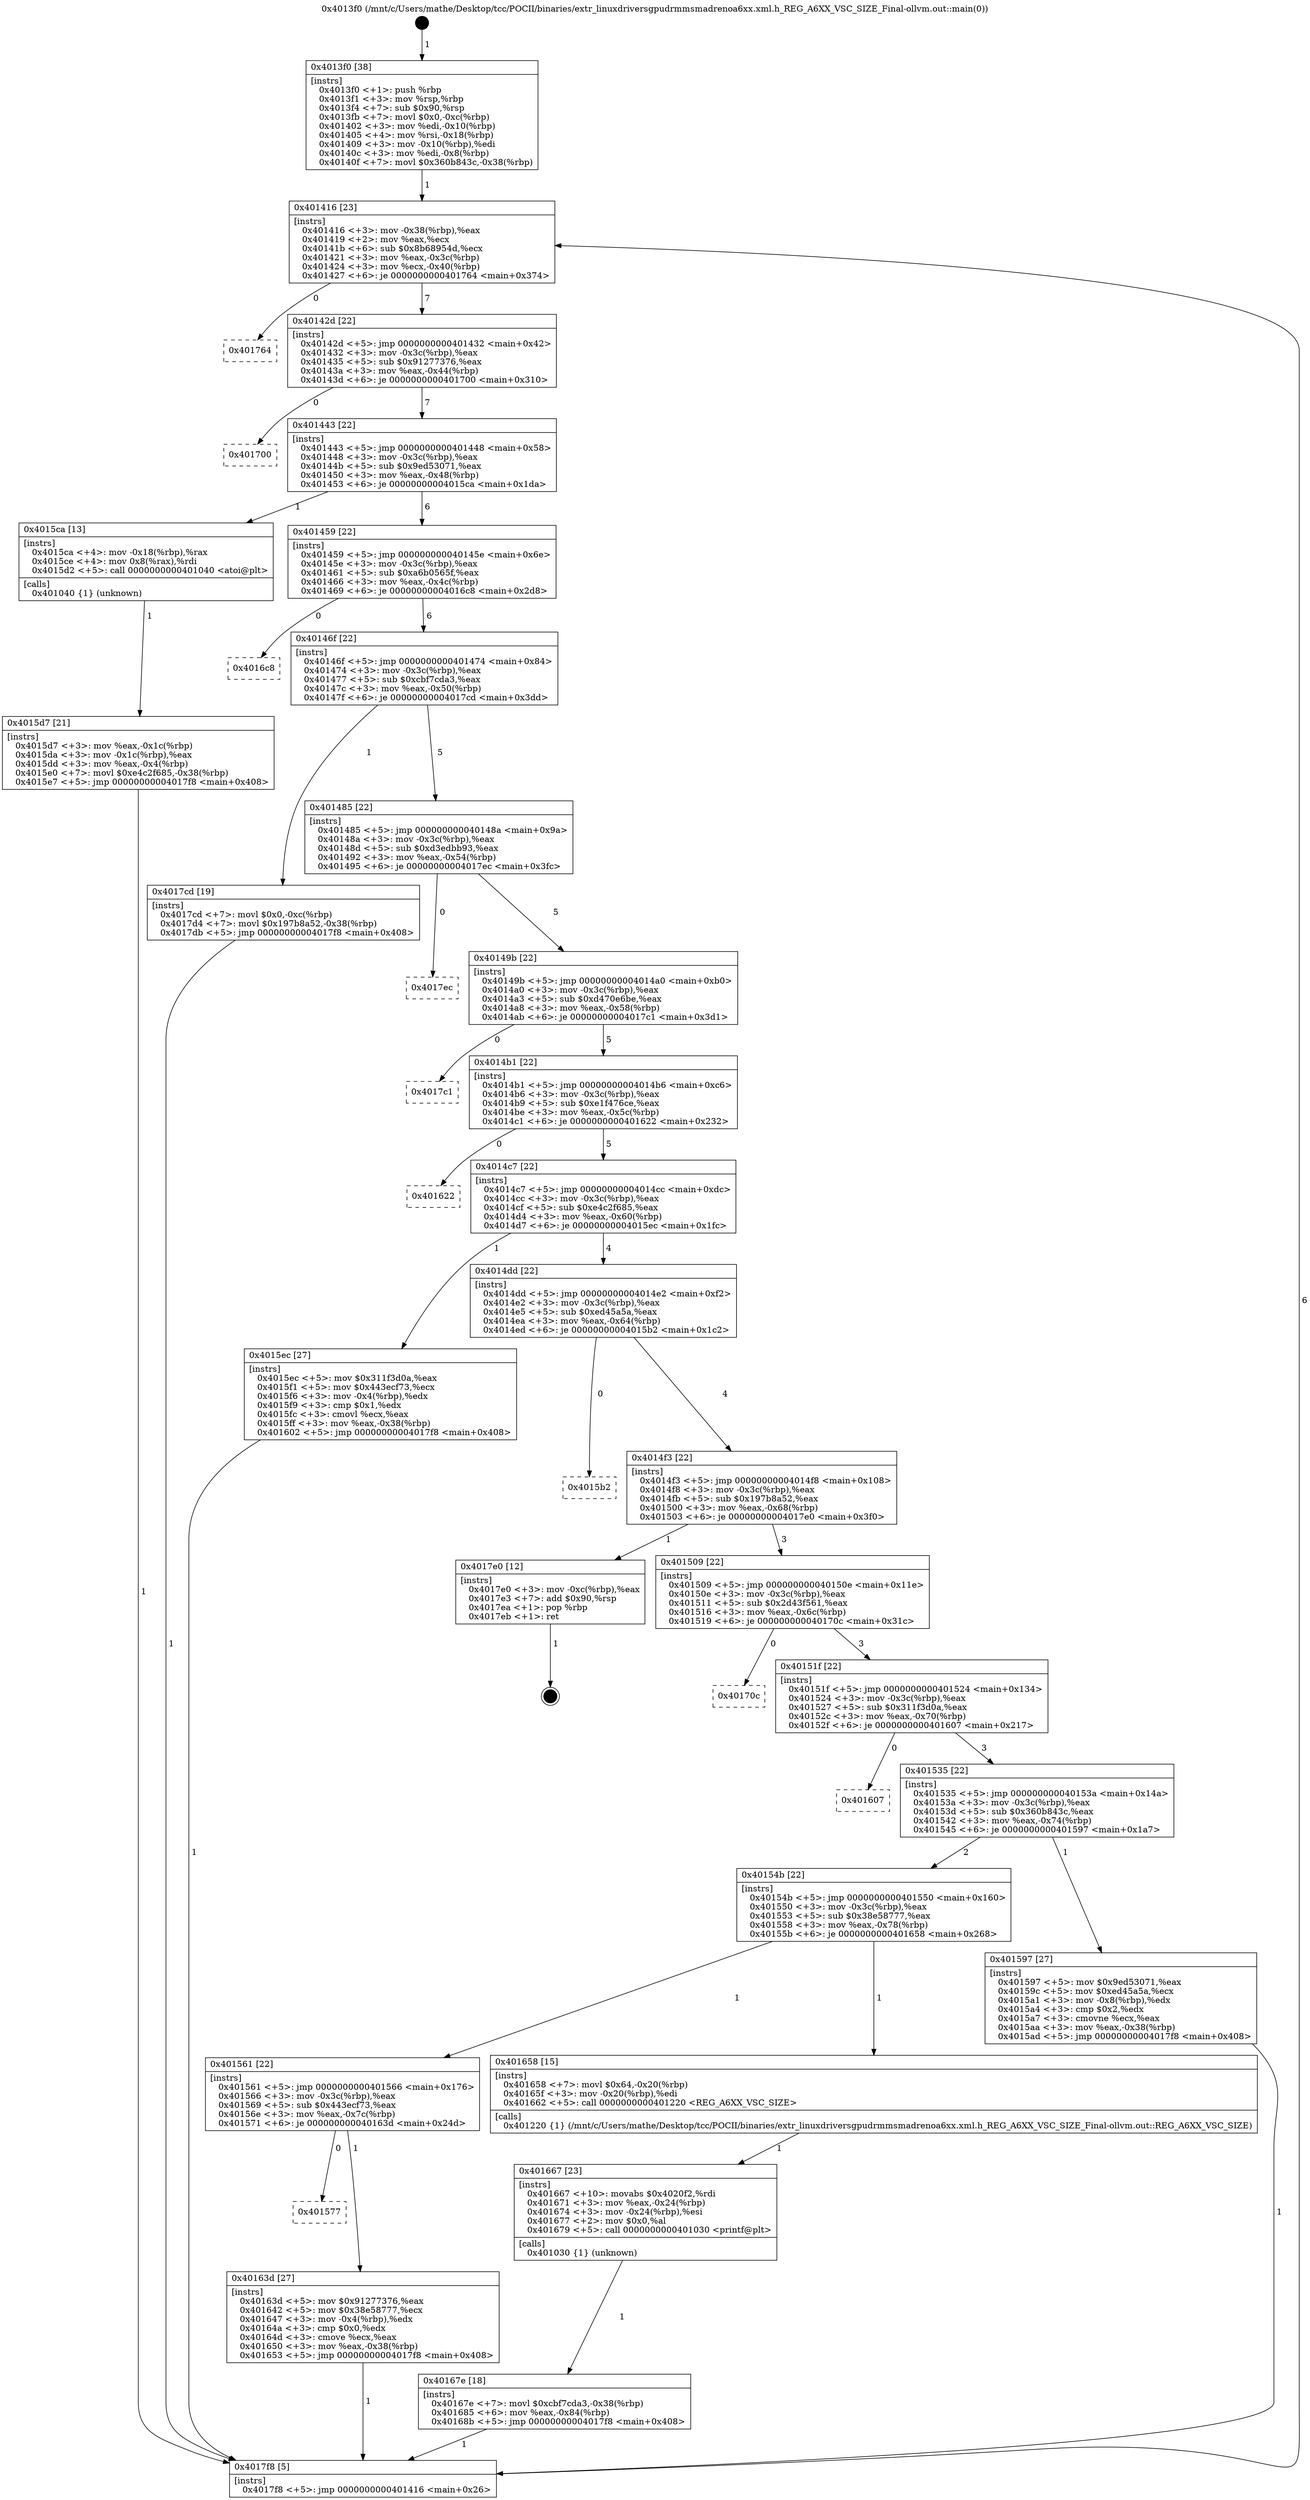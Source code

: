 digraph "0x4013f0" {
  label = "0x4013f0 (/mnt/c/Users/mathe/Desktop/tcc/POCII/binaries/extr_linuxdriversgpudrmmsmadrenoa6xx.xml.h_REG_A6XX_VSC_SIZE_Final-ollvm.out::main(0))"
  labelloc = "t"
  node[shape=record]

  Entry [label="",width=0.3,height=0.3,shape=circle,fillcolor=black,style=filled]
  "0x401416" [label="{
     0x401416 [23]\l
     | [instrs]\l
     &nbsp;&nbsp;0x401416 \<+3\>: mov -0x38(%rbp),%eax\l
     &nbsp;&nbsp;0x401419 \<+2\>: mov %eax,%ecx\l
     &nbsp;&nbsp;0x40141b \<+6\>: sub $0x8b68954d,%ecx\l
     &nbsp;&nbsp;0x401421 \<+3\>: mov %eax,-0x3c(%rbp)\l
     &nbsp;&nbsp;0x401424 \<+3\>: mov %ecx,-0x40(%rbp)\l
     &nbsp;&nbsp;0x401427 \<+6\>: je 0000000000401764 \<main+0x374\>\l
  }"]
  "0x401764" [label="{
     0x401764\l
  }", style=dashed]
  "0x40142d" [label="{
     0x40142d [22]\l
     | [instrs]\l
     &nbsp;&nbsp;0x40142d \<+5\>: jmp 0000000000401432 \<main+0x42\>\l
     &nbsp;&nbsp;0x401432 \<+3\>: mov -0x3c(%rbp),%eax\l
     &nbsp;&nbsp;0x401435 \<+5\>: sub $0x91277376,%eax\l
     &nbsp;&nbsp;0x40143a \<+3\>: mov %eax,-0x44(%rbp)\l
     &nbsp;&nbsp;0x40143d \<+6\>: je 0000000000401700 \<main+0x310\>\l
  }"]
  Exit [label="",width=0.3,height=0.3,shape=circle,fillcolor=black,style=filled,peripheries=2]
  "0x401700" [label="{
     0x401700\l
  }", style=dashed]
  "0x401443" [label="{
     0x401443 [22]\l
     | [instrs]\l
     &nbsp;&nbsp;0x401443 \<+5\>: jmp 0000000000401448 \<main+0x58\>\l
     &nbsp;&nbsp;0x401448 \<+3\>: mov -0x3c(%rbp),%eax\l
     &nbsp;&nbsp;0x40144b \<+5\>: sub $0x9ed53071,%eax\l
     &nbsp;&nbsp;0x401450 \<+3\>: mov %eax,-0x48(%rbp)\l
     &nbsp;&nbsp;0x401453 \<+6\>: je 00000000004015ca \<main+0x1da\>\l
  }"]
  "0x40167e" [label="{
     0x40167e [18]\l
     | [instrs]\l
     &nbsp;&nbsp;0x40167e \<+7\>: movl $0xcbf7cda3,-0x38(%rbp)\l
     &nbsp;&nbsp;0x401685 \<+6\>: mov %eax,-0x84(%rbp)\l
     &nbsp;&nbsp;0x40168b \<+5\>: jmp 00000000004017f8 \<main+0x408\>\l
  }"]
  "0x4015ca" [label="{
     0x4015ca [13]\l
     | [instrs]\l
     &nbsp;&nbsp;0x4015ca \<+4\>: mov -0x18(%rbp),%rax\l
     &nbsp;&nbsp;0x4015ce \<+4\>: mov 0x8(%rax),%rdi\l
     &nbsp;&nbsp;0x4015d2 \<+5\>: call 0000000000401040 \<atoi@plt\>\l
     | [calls]\l
     &nbsp;&nbsp;0x401040 \{1\} (unknown)\l
  }"]
  "0x401459" [label="{
     0x401459 [22]\l
     | [instrs]\l
     &nbsp;&nbsp;0x401459 \<+5\>: jmp 000000000040145e \<main+0x6e\>\l
     &nbsp;&nbsp;0x40145e \<+3\>: mov -0x3c(%rbp),%eax\l
     &nbsp;&nbsp;0x401461 \<+5\>: sub $0xa6b0565f,%eax\l
     &nbsp;&nbsp;0x401466 \<+3\>: mov %eax,-0x4c(%rbp)\l
     &nbsp;&nbsp;0x401469 \<+6\>: je 00000000004016c8 \<main+0x2d8\>\l
  }"]
  "0x401667" [label="{
     0x401667 [23]\l
     | [instrs]\l
     &nbsp;&nbsp;0x401667 \<+10\>: movabs $0x4020f2,%rdi\l
     &nbsp;&nbsp;0x401671 \<+3\>: mov %eax,-0x24(%rbp)\l
     &nbsp;&nbsp;0x401674 \<+3\>: mov -0x24(%rbp),%esi\l
     &nbsp;&nbsp;0x401677 \<+2\>: mov $0x0,%al\l
     &nbsp;&nbsp;0x401679 \<+5\>: call 0000000000401030 \<printf@plt\>\l
     | [calls]\l
     &nbsp;&nbsp;0x401030 \{1\} (unknown)\l
  }"]
  "0x4016c8" [label="{
     0x4016c8\l
  }", style=dashed]
  "0x40146f" [label="{
     0x40146f [22]\l
     | [instrs]\l
     &nbsp;&nbsp;0x40146f \<+5\>: jmp 0000000000401474 \<main+0x84\>\l
     &nbsp;&nbsp;0x401474 \<+3\>: mov -0x3c(%rbp),%eax\l
     &nbsp;&nbsp;0x401477 \<+5\>: sub $0xcbf7cda3,%eax\l
     &nbsp;&nbsp;0x40147c \<+3\>: mov %eax,-0x50(%rbp)\l
     &nbsp;&nbsp;0x40147f \<+6\>: je 00000000004017cd \<main+0x3dd\>\l
  }"]
  "0x401577" [label="{
     0x401577\l
  }", style=dashed]
  "0x4017cd" [label="{
     0x4017cd [19]\l
     | [instrs]\l
     &nbsp;&nbsp;0x4017cd \<+7\>: movl $0x0,-0xc(%rbp)\l
     &nbsp;&nbsp;0x4017d4 \<+7\>: movl $0x197b8a52,-0x38(%rbp)\l
     &nbsp;&nbsp;0x4017db \<+5\>: jmp 00000000004017f8 \<main+0x408\>\l
  }"]
  "0x401485" [label="{
     0x401485 [22]\l
     | [instrs]\l
     &nbsp;&nbsp;0x401485 \<+5\>: jmp 000000000040148a \<main+0x9a\>\l
     &nbsp;&nbsp;0x40148a \<+3\>: mov -0x3c(%rbp),%eax\l
     &nbsp;&nbsp;0x40148d \<+5\>: sub $0xd3edbb93,%eax\l
     &nbsp;&nbsp;0x401492 \<+3\>: mov %eax,-0x54(%rbp)\l
     &nbsp;&nbsp;0x401495 \<+6\>: je 00000000004017ec \<main+0x3fc\>\l
  }"]
  "0x40163d" [label="{
     0x40163d [27]\l
     | [instrs]\l
     &nbsp;&nbsp;0x40163d \<+5\>: mov $0x91277376,%eax\l
     &nbsp;&nbsp;0x401642 \<+5\>: mov $0x38e58777,%ecx\l
     &nbsp;&nbsp;0x401647 \<+3\>: mov -0x4(%rbp),%edx\l
     &nbsp;&nbsp;0x40164a \<+3\>: cmp $0x0,%edx\l
     &nbsp;&nbsp;0x40164d \<+3\>: cmove %ecx,%eax\l
     &nbsp;&nbsp;0x401650 \<+3\>: mov %eax,-0x38(%rbp)\l
     &nbsp;&nbsp;0x401653 \<+5\>: jmp 00000000004017f8 \<main+0x408\>\l
  }"]
  "0x4017ec" [label="{
     0x4017ec\l
  }", style=dashed]
  "0x40149b" [label="{
     0x40149b [22]\l
     | [instrs]\l
     &nbsp;&nbsp;0x40149b \<+5\>: jmp 00000000004014a0 \<main+0xb0\>\l
     &nbsp;&nbsp;0x4014a0 \<+3\>: mov -0x3c(%rbp),%eax\l
     &nbsp;&nbsp;0x4014a3 \<+5\>: sub $0xd470e6be,%eax\l
     &nbsp;&nbsp;0x4014a8 \<+3\>: mov %eax,-0x58(%rbp)\l
     &nbsp;&nbsp;0x4014ab \<+6\>: je 00000000004017c1 \<main+0x3d1\>\l
  }"]
  "0x401561" [label="{
     0x401561 [22]\l
     | [instrs]\l
     &nbsp;&nbsp;0x401561 \<+5\>: jmp 0000000000401566 \<main+0x176\>\l
     &nbsp;&nbsp;0x401566 \<+3\>: mov -0x3c(%rbp),%eax\l
     &nbsp;&nbsp;0x401569 \<+5\>: sub $0x443ecf73,%eax\l
     &nbsp;&nbsp;0x40156e \<+3\>: mov %eax,-0x7c(%rbp)\l
     &nbsp;&nbsp;0x401571 \<+6\>: je 000000000040163d \<main+0x24d\>\l
  }"]
  "0x4017c1" [label="{
     0x4017c1\l
  }", style=dashed]
  "0x4014b1" [label="{
     0x4014b1 [22]\l
     | [instrs]\l
     &nbsp;&nbsp;0x4014b1 \<+5\>: jmp 00000000004014b6 \<main+0xc6\>\l
     &nbsp;&nbsp;0x4014b6 \<+3\>: mov -0x3c(%rbp),%eax\l
     &nbsp;&nbsp;0x4014b9 \<+5\>: sub $0xe1f476ce,%eax\l
     &nbsp;&nbsp;0x4014be \<+3\>: mov %eax,-0x5c(%rbp)\l
     &nbsp;&nbsp;0x4014c1 \<+6\>: je 0000000000401622 \<main+0x232\>\l
  }"]
  "0x401658" [label="{
     0x401658 [15]\l
     | [instrs]\l
     &nbsp;&nbsp;0x401658 \<+7\>: movl $0x64,-0x20(%rbp)\l
     &nbsp;&nbsp;0x40165f \<+3\>: mov -0x20(%rbp),%edi\l
     &nbsp;&nbsp;0x401662 \<+5\>: call 0000000000401220 \<REG_A6XX_VSC_SIZE\>\l
     | [calls]\l
     &nbsp;&nbsp;0x401220 \{1\} (/mnt/c/Users/mathe/Desktop/tcc/POCII/binaries/extr_linuxdriversgpudrmmsmadrenoa6xx.xml.h_REG_A6XX_VSC_SIZE_Final-ollvm.out::REG_A6XX_VSC_SIZE)\l
  }"]
  "0x401622" [label="{
     0x401622\l
  }", style=dashed]
  "0x4014c7" [label="{
     0x4014c7 [22]\l
     | [instrs]\l
     &nbsp;&nbsp;0x4014c7 \<+5\>: jmp 00000000004014cc \<main+0xdc\>\l
     &nbsp;&nbsp;0x4014cc \<+3\>: mov -0x3c(%rbp),%eax\l
     &nbsp;&nbsp;0x4014cf \<+5\>: sub $0xe4c2f685,%eax\l
     &nbsp;&nbsp;0x4014d4 \<+3\>: mov %eax,-0x60(%rbp)\l
     &nbsp;&nbsp;0x4014d7 \<+6\>: je 00000000004015ec \<main+0x1fc\>\l
  }"]
  "0x4015d7" [label="{
     0x4015d7 [21]\l
     | [instrs]\l
     &nbsp;&nbsp;0x4015d7 \<+3\>: mov %eax,-0x1c(%rbp)\l
     &nbsp;&nbsp;0x4015da \<+3\>: mov -0x1c(%rbp),%eax\l
     &nbsp;&nbsp;0x4015dd \<+3\>: mov %eax,-0x4(%rbp)\l
     &nbsp;&nbsp;0x4015e0 \<+7\>: movl $0xe4c2f685,-0x38(%rbp)\l
     &nbsp;&nbsp;0x4015e7 \<+5\>: jmp 00000000004017f8 \<main+0x408\>\l
  }"]
  "0x4015ec" [label="{
     0x4015ec [27]\l
     | [instrs]\l
     &nbsp;&nbsp;0x4015ec \<+5\>: mov $0x311f3d0a,%eax\l
     &nbsp;&nbsp;0x4015f1 \<+5\>: mov $0x443ecf73,%ecx\l
     &nbsp;&nbsp;0x4015f6 \<+3\>: mov -0x4(%rbp),%edx\l
     &nbsp;&nbsp;0x4015f9 \<+3\>: cmp $0x1,%edx\l
     &nbsp;&nbsp;0x4015fc \<+3\>: cmovl %ecx,%eax\l
     &nbsp;&nbsp;0x4015ff \<+3\>: mov %eax,-0x38(%rbp)\l
     &nbsp;&nbsp;0x401602 \<+5\>: jmp 00000000004017f8 \<main+0x408\>\l
  }"]
  "0x4014dd" [label="{
     0x4014dd [22]\l
     | [instrs]\l
     &nbsp;&nbsp;0x4014dd \<+5\>: jmp 00000000004014e2 \<main+0xf2\>\l
     &nbsp;&nbsp;0x4014e2 \<+3\>: mov -0x3c(%rbp),%eax\l
     &nbsp;&nbsp;0x4014e5 \<+5\>: sub $0xed45a5a,%eax\l
     &nbsp;&nbsp;0x4014ea \<+3\>: mov %eax,-0x64(%rbp)\l
     &nbsp;&nbsp;0x4014ed \<+6\>: je 00000000004015b2 \<main+0x1c2\>\l
  }"]
  "0x4013f0" [label="{
     0x4013f0 [38]\l
     | [instrs]\l
     &nbsp;&nbsp;0x4013f0 \<+1\>: push %rbp\l
     &nbsp;&nbsp;0x4013f1 \<+3\>: mov %rsp,%rbp\l
     &nbsp;&nbsp;0x4013f4 \<+7\>: sub $0x90,%rsp\l
     &nbsp;&nbsp;0x4013fb \<+7\>: movl $0x0,-0xc(%rbp)\l
     &nbsp;&nbsp;0x401402 \<+3\>: mov %edi,-0x10(%rbp)\l
     &nbsp;&nbsp;0x401405 \<+4\>: mov %rsi,-0x18(%rbp)\l
     &nbsp;&nbsp;0x401409 \<+3\>: mov -0x10(%rbp),%edi\l
     &nbsp;&nbsp;0x40140c \<+3\>: mov %edi,-0x8(%rbp)\l
     &nbsp;&nbsp;0x40140f \<+7\>: movl $0x360b843c,-0x38(%rbp)\l
  }"]
  "0x4015b2" [label="{
     0x4015b2\l
  }", style=dashed]
  "0x4014f3" [label="{
     0x4014f3 [22]\l
     | [instrs]\l
     &nbsp;&nbsp;0x4014f3 \<+5\>: jmp 00000000004014f8 \<main+0x108\>\l
     &nbsp;&nbsp;0x4014f8 \<+3\>: mov -0x3c(%rbp),%eax\l
     &nbsp;&nbsp;0x4014fb \<+5\>: sub $0x197b8a52,%eax\l
     &nbsp;&nbsp;0x401500 \<+3\>: mov %eax,-0x68(%rbp)\l
     &nbsp;&nbsp;0x401503 \<+6\>: je 00000000004017e0 \<main+0x3f0\>\l
  }"]
  "0x4017f8" [label="{
     0x4017f8 [5]\l
     | [instrs]\l
     &nbsp;&nbsp;0x4017f8 \<+5\>: jmp 0000000000401416 \<main+0x26\>\l
  }"]
  "0x4017e0" [label="{
     0x4017e0 [12]\l
     | [instrs]\l
     &nbsp;&nbsp;0x4017e0 \<+3\>: mov -0xc(%rbp),%eax\l
     &nbsp;&nbsp;0x4017e3 \<+7\>: add $0x90,%rsp\l
     &nbsp;&nbsp;0x4017ea \<+1\>: pop %rbp\l
     &nbsp;&nbsp;0x4017eb \<+1\>: ret\l
  }"]
  "0x401509" [label="{
     0x401509 [22]\l
     | [instrs]\l
     &nbsp;&nbsp;0x401509 \<+5\>: jmp 000000000040150e \<main+0x11e\>\l
     &nbsp;&nbsp;0x40150e \<+3\>: mov -0x3c(%rbp),%eax\l
     &nbsp;&nbsp;0x401511 \<+5\>: sub $0x2d43f561,%eax\l
     &nbsp;&nbsp;0x401516 \<+3\>: mov %eax,-0x6c(%rbp)\l
     &nbsp;&nbsp;0x401519 \<+6\>: je 000000000040170c \<main+0x31c\>\l
  }"]
  "0x40154b" [label="{
     0x40154b [22]\l
     | [instrs]\l
     &nbsp;&nbsp;0x40154b \<+5\>: jmp 0000000000401550 \<main+0x160\>\l
     &nbsp;&nbsp;0x401550 \<+3\>: mov -0x3c(%rbp),%eax\l
     &nbsp;&nbsp;0x401553 \<+5\>: sub $0x38e58777,%eax\l
     &nbsp;&nbsp;0x401558 \<+3\>: mov %eax,-0x78(%rbp)\l
     &nbsp;&nbsp;0x40155b \<+6\>: je 0000000000401658 \<main+0x268\>\l
  }"]
  "0x40170c" [label="{
     0x40170c\l
  }", style=dashed]
  "0x40151f" [label="{
     0x40151f [22]\l
     | [instrs]\l
     &nbsp;&nbsp;0x40151f \<+5\>: jmp 0000000000401524 \<main+0x134\>\l
     &nbsp;&nbsp;0x401524 \<+3\>: mov -0x3c(%rbp),%eax\l
     &nbsp;&nbsp;0x401527 \<+5\>: sub $0x311f3d0a,%eax\l
     &nbsp;&nbsp;0x40152c \<+3\>: mov %eax,-0x70(%rbp)\l
     &nbsp;&nbsp;0x40152f \<+6\>: je 0000000000401607 \<main+0x217\>\l
  }"]
  "0x401597" [label="{
     0x401597 [27]\l
     | [instrs]\l
     &nbsp;&nbsp;0x401597 \<+5\>: mov $0x9ed53071,%eax\l
     &nbsp;&nbsp;0x40159c \<+5\>: mov $0xed45a5a,%ecx\l
     &nbsp;&nbsp;0x4015a1 \<+3\>: mov -0x8(%rbp),%edx\l
     &nbsp;&nbsp;0x4015a4 \<+3\>: cmp $0x2,%edx\l
     &nbsp;&nbsp;0x4015a7 \<+3\>: cmovne %ecx,%eax\l
     &nbsp;&nbsp;0x4015aa \<+3\>: mov %eax,-0x38(%rbp)\l
     &nbsp;&nbsp;0x4015ad \<+5\>: jmp 00000000004017f8 \<main+0x408\>\l
  }"]
  "0x401607" [label="{
     0x401607\l
  }", style=dashed]
  "0x401535" [label="{
     0x401535 [22]\l
     | [instrs]\l
     &nbsp;&nbsp;0x401535 \<+5\>: jmp 000000000040153a \<main+0x14a\>\l
     &nbsp;&nbsp;0x40153a \<+3\>: mov -0x3c(%rbp),%eax\l
     &nbsp;&nbsp;0x40153d \<+5\>: sub $0x360b843c,%eax\l
     &nbsp;&nbsp;0x401542 \<+3\>: mov %eax,-0x74(%rbp)\l
     &nbsp;&nbsp;0x401545 \<+6\>: je 0000000000401597 \<main+0x1a7\>\l
  }"]
  Entry -> "0x4013f0" [label=" 1"]
  "0x401416" -> "0x401764" [label=" 0"]
  "0x401416" -> "0x40142d" [label=" 7"]
  "0x4017e0" -> Exit [label=" 1"]
  "0x40142d" -> "0x401700" [label=" 0"]
  "0x40142d" -> "0x401443" [label=" 7"]
  "0x4017cd" -> "0x4017f8" [label=" 1"]
  "0x401443" -> "0x4015ca" [label=" 1"]
  "0x401443" -> "0x401459" [label=" 6"]
  "0x40167e" -> "0x4017f8" [label=" 1"]
  "0x401459" -> "0x4016c8" [label=" 0"]
  "0x401459" -> "0x40146f" [label=" 6"]
  "0x401667" -> "0x40167e" [label=" 1"]
  "0x40146f" -> "0x4017cd" [label=" 1"]
  "0x40146f" -> "0x401485" [label=" 5"]
  "0x401658" -> "0x401667" [label=" 1"]
  "0x401485" -> "0x4017ec" [label=" 0"]
  "0x401485" -> "0x40149b" [label=" 5"]
  "0x40163d" -> "0x4017f8" [label=" 1"]
  "0x40149b" -> "0x4017c1" [label=" 0"]
  "0x40149b" -> "0x4014b1" [label=" 5"]
  "0x401561" -> "0x40163d" [label=" 1"]
  "0x4014b1" -> "0x401622" [label=" 0"]
  "0x4014b1" -> "0x4014c7" [label=" 5"]
  "0x401561" -> "0x401577" [label=" 0"]
  "0x4014c7" -> "0x4015ec" [label=" 1"]
  "0x4014c7" -> "0x4014dd" [label=" 4"]
  "0x40154b" -> "0x401658" [label=" 1"]
  "0x4014dd" -> "0x4015b2" [label=" 0"]
  "0x4014dd" -> "0x4014f3" [label=" 4"]
  "0x40154b" -> "0x401561" [label=" 1"]
  "0x4014f3" -> "0x4017e0" [label=" 1"]
  "0x4014f3" -> "0x401509" [label=" 3"]
  "0x4015ec" -> "0x4017f8" [label=" 1"]
  "0x401509" -> "0x40170c" [label=" 0"]
  "0x401509" -> "0x40151f" [label=" 3"]
  "0x4015d7" -> "0x4017f8" [label=" 1"]
  "0x40151f" -> "0x401607" [label=" 0"]
  "0x40151f" -> "0x401535" [label=" 3"]
  "0x4015ca" -> "0x4015d7" [label=" 1"]
  "0x401535" -> "0x401597" [label=" 1"]
  "0x401535" -> "0x40154b" [label=" 2"]
  "0x401597" -> "0x4017f8" [label=" 1"]
  "0x4013f0" -> "0x401416" [label=" 1"]
  "0x4017f8" -> "0x401416" [label=" 6"]
}
